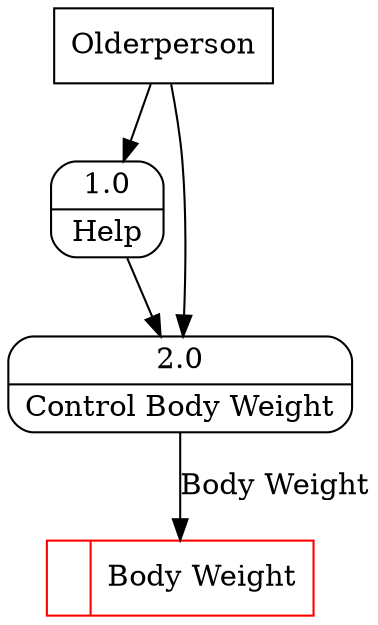 digraph dfd2{ 
node[shape=record]
200 [label="<f0>  |<f1> Body Weight " color=red];
201 [label="Olderperson" shape=box];
202 [label="{<f0> 1.0|<f1> Help }" shape=Mrecord];
203 [label="{<f0> 2.0|<f1> Control Body Weight }" shape=Mrecord];
201 -> 202
201 -> 203
202 -> 203
203 -> 200 [label="Body Weight"]
}